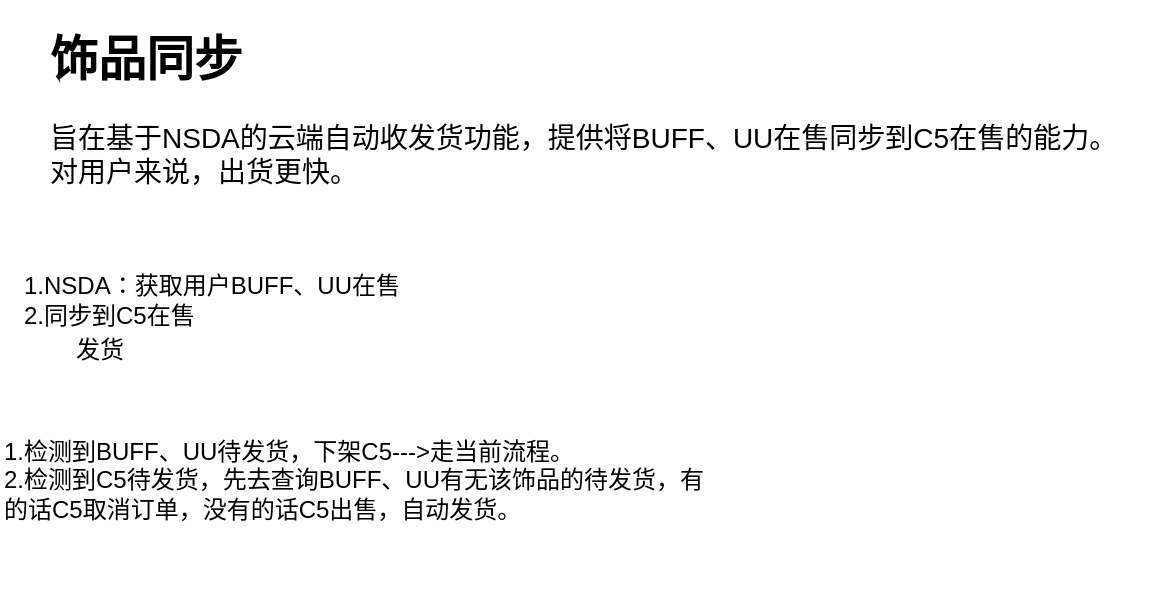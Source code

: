 <mxfile version="23.0.1" type="github">
  <diagram name="第 1 页" id="F5Kp0ODWXlRr4U5UHHhu">
    <mxGraphModel dx="920" dy="1776" grid="1" gridSize="10" guides="1" tooltips="1" connect="1" arrows="1" fold="1" page="1" pageScale="1" pageWidth="827" pageHeight="1169" math="0" shadow="0">
      <root>
        <mxCell id="0" />
        <mxCell id="1" parent="0" />
        <mxCell id="TGM9SdLBbR0cxj2N23jX-2" value="&lt;h1&gt;&lt;b style=&quot;border-color: var(--border-color); font-size: 12px; text-align: center;&quot;&gt;&lt;font style=&quot;border-color: var(--border-color); font-size: 24px;&quot;&gt;饰品同步&lt;/font&gt;&lt;/b&gt;&lt;br&gt;&lt;/h1&gt;&lt;div&gt;&lt;font style=&quot;font-size: 14px;&quot;&gt;旨在基于NSDA的云端自动收发货功能，提供将BUFF、UU在售同步到C5在售的能力。&lt;/font&gt;&lt;/div&gt;&lt;div&gt;&lt;span style=&quot;font-size: 14px;&quot;&gt;对用户来说，出货更快。&lt;/span&gt;&lt;/div&gt;" style="text;html=1;strokeColor=none;fillColor=none;spacing=5;spacingTop=-20;whiteSpace=wrap;overflow=hidden;rounded=0;" vertex="1" parent="1">
          <mxGeometry x="20" width="560" height="130" as="geometry" />
        </mxCell>
        <mxCell id="TGM9SdLBbR0cxj2N23jX-12" value="1.NSDA：获取用户BUFF、UU在售&lt;br&gt;2.同步到C5在售" style="text;html=1;strokeColor=none;fillColor=none;align=left;verticalAlign=middle;whiteSpace=wrap;rounded=0;" vertex="1" parent="1">
          <mxGeometry x="10" y="120" width="280" height="40" as="geometry" />
        </mxCell>
        <mxCell id="TGM9SdLBbR0cxj2N23jX-14" value="1.检测到BUFF、UU待发货，下架C5---&amp;gt;走当前流程。&lt;br&gt;2.检测到C5待发货，先去查询BUFF、UU有无该饰品的待发货，有的话C5取消订单，没有的话C5出售，自动发货。" style="text;html=1;strokeColor=none;fillColor=none;align=left;verticalAlign=middle;whiteSpace=wrap;rounded=0;" vertex="1" parent="1">
          <mxGeometry y="170" width="360" height="120" as="geometry" />
        </mxCell>
        <mxCell id="TGM9SdLBbR0cxj2N23jX-15" value="发货" style="text;html=1;strokeColor=none;fillColor=none;align=center;verticalAlign=middle;whiteSpace=wrap;rounded=0;" vertex="1" parent="1">
          <mxGeometry x="20" y="150" width="60" height="30" as="geometry" />
        </mxCell>
        <mxCell id="TGM9SdLBbR0cxj2N23jX-27" style="edgeStyle=orthogonalEdgeStyle;rounded=0;orthogonalLoop=1;jettySize=auto;html=1;exitX=1;exitY=0.5;exitDx=0;exitDy=0;entryX=1;entryY=0.5;entryDx=0;entryDy=0;" edge="1" parent="1" source="TGM9SdLBbR0cxj2N23jX-25">
          <mxGeometry relative="1" as="geometry">
            <mxPoint x="450" y="750" as="targetPoint" />
          </mxGeometry>
        </mxCell>
      </root>
    </mxGraphModel>
  </diagram>
</mxfile>
